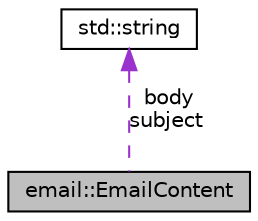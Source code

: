 digraph "email::EmailContent"
{
 // LATEX_PDF_SIZE
  edge [fontname="Helvetica",fontsize="10",labelfontname="Helvetica",labelfontsize="10"];
  node [fontname="Helvetica",fontsize="10",shape=record];
  Node1 [label="email::EmailContent",height=0.2,width=0.4,color="black", fillcolor="grey75", style="filled", fontcolor="black",tooltip="Content of an email."];
  Node2 -> Node1 [dir="back",color="darkorchid3",fontsize="10",style="dashed",label=" body\nsubject" ,fontname="Helvetica"];
  Node2 [label="std::string",height=0.2,width=0.4,color="black", fillcolor="white", style="filled",URL="/home/runner/work/rmw_email/rmw_email/gen_docs/data/cppreference-doxygen-web.tag.xml$cpp/string/basic_string.html",tooltip=" "];
}

